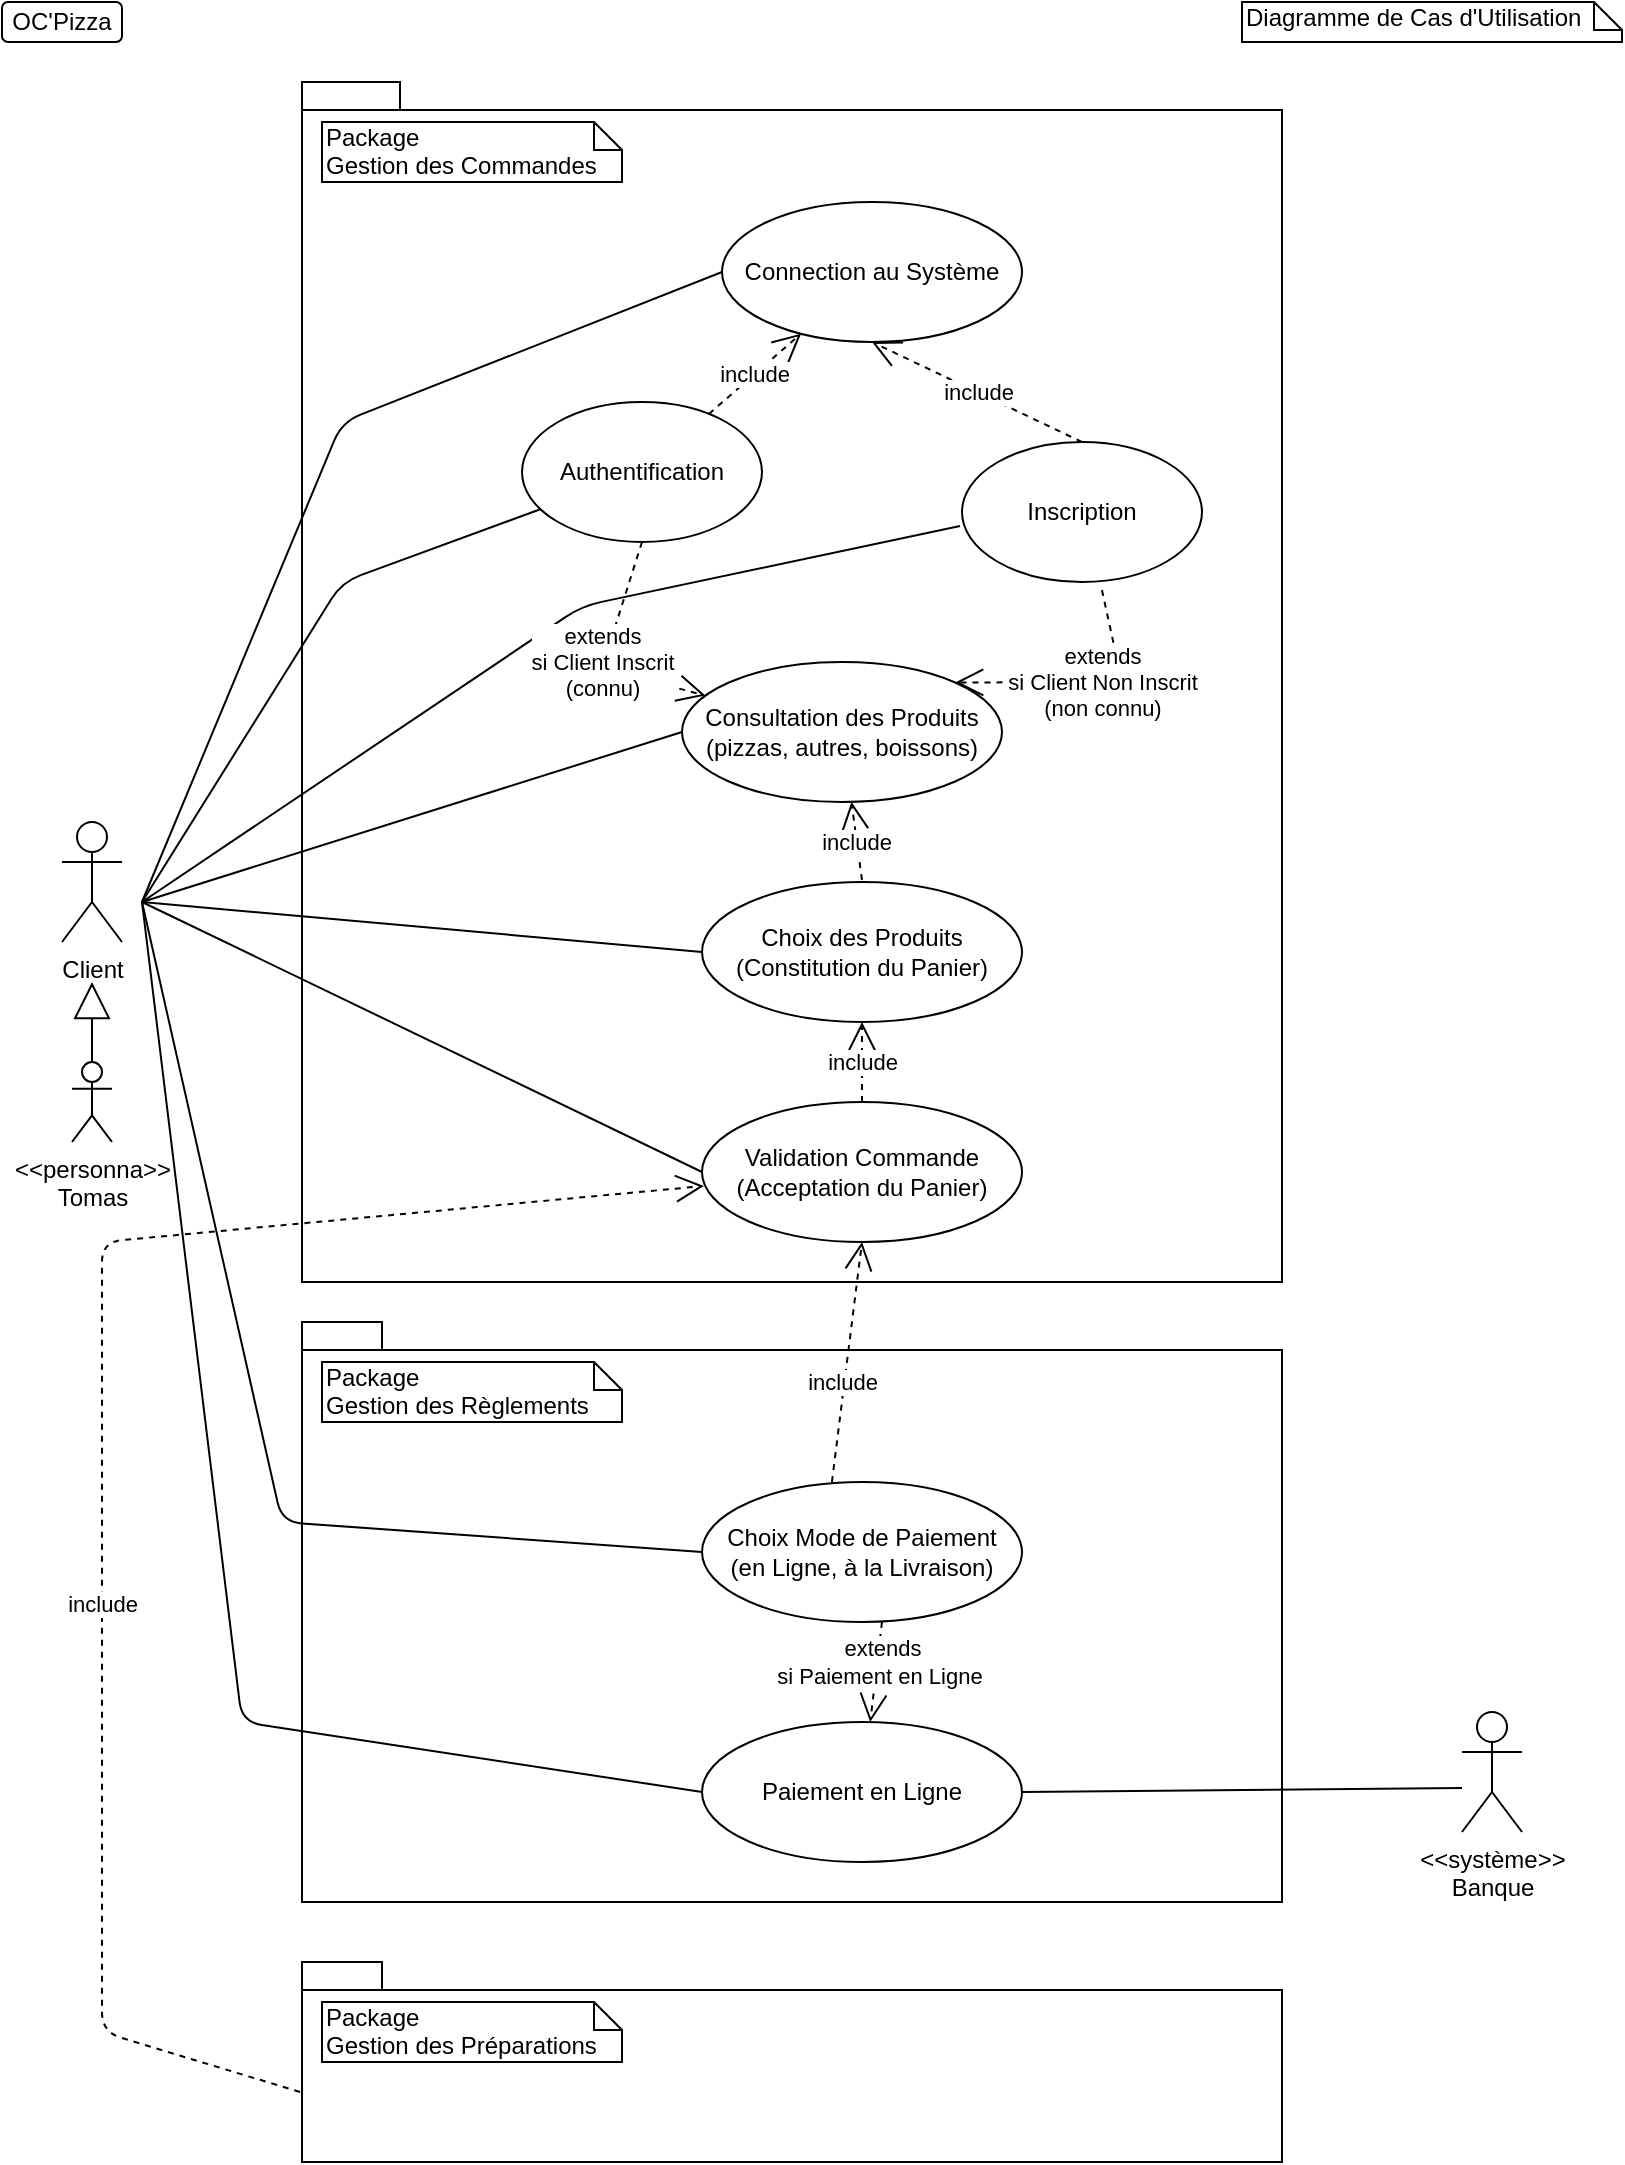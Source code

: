 <mxfile version="12.2.2" type="device" pages="1"><diagram id="ZVZr_ygmx5iWLDqqZzpk" name="Page-1"><mxGraphModel dx="1134" dy="612" grid="1" gridSize="10" guides="1" tooltips="1" connect="1" arrows="1" fold="1" page="1" pageScale="1" pageWidth="827" pageHeight="1169" math="0" shadow="0"><root><mxCell id="0"/><mxCell id="1" parent="0"/><mxCell id="7RBhTeeqjgn5L5TprI7I-26" value="" style="shape=folder;fontStyle=1;spacingTop=10;tabWidth=40;tabHeight=14;tabPosition=left;html=1;" parent="1" vertex="1"><mxGeometry x="160" y="670" width="490" height="290" as="geometry"/></mxCell><mxCell id="7RBhTeeqjgn5L5TprI7I-27" value="" style="shape=folder;fontStyle=1;spacingTop=10;tabWidth=40;tabHeight=14;tabPosition=left;html=1;" parent="1" vertex="1"><mxGeometry x="160" y="990" width="490" height="100" as="geometry"/></mxCell><mxCell id="7RBhTeeqjgn5L5TprI7I-25" value="" style="shape=folder;fontStyle=1;spacingTop=10;tabWidth=40;tabHeight=14;tabPosition=left;html=1;" parent="1" vertex="1"><mxGeometry x="160" y="50" width="490" height="600" as="geometry"/></mxCell><mxCell id="HdKIo4G3xb_w0U2Cbs_q-2" value="OC'Pizza" style="rounded=1;whiteSpace=wrap;html=1;" parent="1" vertex="1"><mxGeometry x="10" y="10" width="60" height="20" as="geometry"/></mxCell><mxCell id="HdKIo4G3xb_w0U2Cbs_q-4" value="Diagramme de Cas d'Utilisation" style="shape=note;whiteSpace=wrap;html=1;size=14;verticalAlign=top;align=left;spacingTop=-6;" parent="1" vertex="1"><mxGeometry x="630" y="10" width="190" height="20" as="geometry"/></mxCell><mxCell id="HdKIo4G3xb_w0U2Cbs_q-5" value="Client" style="shape=umlActor;verticalLabelPosition=bottom;labelBackgroundColor=#ffffff;verticalAlign=top;html=1;" parent="1" vertex="1"><mxGeometry x="40" y="420" width="30" height="60" as="geometry"/></mxCell><mxCell id="7RBhTeeqjgn5L5TprI7I-1" value="Connection au Système" style="ellipse;whiteSpace=wrap;html=1;" parent="1" vertex="1"><mxGeometry x="370" y="110" width="150" height="70" as="geometry"/></mxCell><mxCell id="7RBhTeeqjgn5L5TprI7I-2" value="Authentification" style="ellipse;whiteSpace=wrap;html=1;" parent="1" vertex="1"><mxGeometry x="270" y="210" width="120" height="70" as="geometry"/></mxCell><mxCell id="7RBhTeeqjgn5L5TprI7I-3" value="Inscription" style="ellipse;whiteSpace=wrap;html=1;" parent="1" vertex="1"><mxGeometry x="490" y="230" width="120" height="70" as="geometry"/></mxCell><mxCell id="7RBhTeeqjgn5L5TprI7I-4" value="Consultation des Produits&lt;br&gt;(pizzas, autres, boissons)" style="ellipse;whiteSpace=wrap;html=1;" parent="1" vertex="1"><mxGeometry x="350" y="340" width="160" height="70" as="geometry"/></mxCell><mxCell id="7RBhTeeqjgn5L5TprI7I-5" value="Choix des Produits&lt;br&gt;(Constitution du Panier)" style="ellipse;whiteSpace=wrap;html=1;" parent="1" vertex="1"><mxGeometry x="360" y="450" width="160" height="70" as="geometry"/></mxCell><mxCell id="7RBhTeeqjgn5L5TprI7I-6" value="Validation Commande&lt;br&gt;(Acceptation du Panier)" style="ellipse;whiteSpace=wrap;html=1;" parent="1" vertex="1"><mxGeometry x="360" y="560" width="160" height="70" as="geometry"/></mxCell><mxCell id="7RBhTeeqjgn5L5TprI7I-8" value="Package&lt;br&gt;Gestion des Commandes" style="shape=note;whiteSpace=wrap;html=1;size=14;verticalAlign=top;align=left;spacingTop=-6;" parent="1" vertex="1"><mxGeometry x="170" y="70" width="150" height="30" as="geometry"/></mxCell><mxCell id="7RBhTeeqjgn5L5TprI7I-9" value="" style="endArrow=none;html=1;entryX=0;entryY=0.5;entryDx=0;entryDy=0;" parent="1" target="7RBhTeeqjgn5L5TprI7I-1" edge="1"><mxGeometry width="50" height="50" relative="1" as="geometry"><mxPoint x="80" y="460" as="sourcePoint"/><mxPoint x="300" y="178.167" as="targetPoint"/><Array as="points"><mxPoint x="180" y="220"/></Array></mxGeometry></mxCell><mxCell id="7RBhTeeqjgn5L5TprI7I-10" value="" style="endArrow=none;html=1;" parent="1" target="7RBhTeeqjgn5L5TprI7I-2" edge="1"><mxGeometry width="50" height="50" relative="1" as="geometry"><mxPoint x="80" y="460" as="sourcePoint"/><mxPoint x="380" y="155" as="targetPoint"/><Array as="points"><mxPoint x="180" y="300"/></Array></mxGeometry></mxCell><mxCell id="7RBhTeeqjgn5L5TprI7I-11" value="" style="endArrow=none;html=1;entryX=-0.008;entryY=0.6;entryDx=0;entryDy=0;entryPerimeter=0;" parent="1" target="7RBhTeeqjgn5L5TprI7I-3" edge="1"><mxGeometry width="50" height="50" relative="1" as="geometry"><mxPoint x="80" y="460" as="sourcePoint"/><mxPoint x="490" y="311.5" as="targetPoint"/><Array as="points"><mxPoint x="300" y="312"/></Array></mxGeometry></mxCell><mxCell id="7RBhTeeqjgn5L5TprI7I-12" value="" style="endArrow=none;html=1;entryX=0;entryY=0.5;entryDx=0;entryDy=0;" parent="1" target="7RBhTeeqjgn5L5TprI7I-4" edge="1"><mxGeometry width="50" height="50" relative="1" as="geometry"><mxPoint x="80" y="460" as="sourcePoint"/><mxPoint x="380" y="155" as="targetPoint"/></mxGeometry></mxCell><mxCell id="7RBhTeeqjgn5L5TprI7I-13" value="" style="endArrow=none;html=1;entryX=0;entryY=0.5;entryDx=0;entryDy=0;" parent="1" target="7RBhTeeqjgn5L5TprI7I-5" edge="1"><mxGeometry width="50" height="50" relative="1" as="geometry"><mxPoint x="80" y="460" as="sourcePoint"/><mxPoint x="380" y="155" as="targetPoint"/></mxGeometry></mxCell><mxCell id="7RBhTeeqjgn5L5TprI7I-14" value="" style="endArrow=none;html=1;entryX=0;entryY=0.5;entryDx=0;entryDy=0;" parent="1" target="7RBhTeeqjgn5L5TprI7I-6" edge="1"><mxGeometry width="50" height="50" relative="1" as="geometry"><mxPoint x="80" y="460" as="sourcePoint"/><mxPoint x="380" y="155" as="targetPoint"/></mxGeometry></mxCell><mxCell id="7RBhTeeqjgn5L5TprI7I-15" value="Package&lt;br&gt;Gestion des Règlements" style="shape=note;whiteSpace=wrap;html=1;size=14;verticalAlign=top;align=left;spacingTop=-6;" parent="1" vertex="1"><mxGeometry x="170" y="690" width="150" height="30" as="geometry"/></mxCell><mxCell id="7RBhTeeqjgn5L5TprI7I-16" value="Paiement en Ligne" style="ellipse;whiteSpace=wrap;html=1;" parent="1" vertex="1"><mxGeometry x="360" y="870" width="160" height="70" as="geometry"/></mxCell><mxCell id="7RBhTeeqjgn5L5TprI7I-17" value="Choix Mode de Paiement&lt;br&gt;(en Ligne, à la Livraison)" style="ellipse;whiteSpace=wrap;html=1;" parent="1" vertex="1"><mxGeometry x="360" y="750" width="160" height="70" as="geometry"/></mxCell><mxCell id="7RBhTeeqjgn5L5TprI7I-18" value="Package&lt;br&gt;Gestion des Préparations" style="shape=note;whiteSpace=wrap;html=1;size=14;verticalAlign=top;align=left;spacingTop=-6;" parent="1" vertex="1"><mxGeometry x="170" y="1010" width="150" height="30" as="geometry"/></mxCell><mxCell id="7RBhTeeqjgn5L5TprI7I-19" value="" style="endArrow=none;html=1;entryX=0;entryY=0.5;entryDx=0;entryDy=0;" parent="1" target="7RBhTeeqjgn5L5TprI7I-17" edge="1"><mxGeometry width="50" height="50" relative="1" as="geometry"><mxPoint x="80" y="460" as="sourcePoint"/><mxPoint x="120" y="594" as="targetPoint"/><Array as="points"><mxPoint x="150" y="770"/></Array></mxGeometry></mxCell><mxCell id="7RBhTeeqjgn5L5TprI7I-20" value="" style="endArrow=none;html=1;entryX=0;entryY=0.5;entryDx=0;entryDy=0;" parent="1" target="7RBhTeeqjgn5L5TprI7I-16" edge="1"><mxGeometry width="50" height="50" relative="1" as="geometry"><mxPoint x="80" y="460" as="sourcePoint"/><mxPoint x="360" y="895" as="targetPoint"/><Array as="points"><mxPoint x="130" y="870"/></Array></mxGeometry></mxCell><mxCell id="7RBhTeeqjgn5L5TprI7I-21" value="&amp;lt;&amp;lt;système&amp;gt;&amp;gt;&lt;br&gt;Banque" style="shape=umlActor;verticalLabelPosition=bottom;labelBackgroundColor=#ffffff;verticalAlign=top;html=1;" parent="1" vertex="1"><mxGeometry x="740" y="865" width="30" height="60" as="geometry"/></mxCell><mxCell id="7RBhTeeqjgn5L5TprI7I-24" value="" style="endArrow=none;html=1;exitX=1;exitY=0.5;exitDx=0;exitDy=0;" parent="1" source="7RBhTeeqjgn5L5TprI7I-16" edge="1"><mxGeometry width="50" height="50" relative="1" as="geometry"><mxPoint x="600" y="953" as="sourcePoint"/><mxPoint x="740" y="903" as="targetPoint"/></mxGeometry></mxCell><mxCell id="7RBhTeeqjgn5L5TprI7I-29" value="include" style="endArrow=open;endSize=12;dashed=1;html=1;entryX=0.006;entryY=0.6;entryDx=0;entryDy=0;entryPerimeter=0;exitX=-0.002;exitY=0.65;exitDx=0;exitDy=0;exitPerimeter=0;" parent="1" source="7RBhTeeqjgn5L5TprI7I-27" target="7RBhTeeqjgn5L5TprI7I-6" edge="1"><mxGeometry x="-0.208" width="160" relative="1" as="geometry"><mxPoint x="160" y="1045" as="sourcePoint"/><mxPoint x="50" y="595" as="targetPoint"/><Array as="points"><mxPoint x="60" y="1025"/><mxPoint x="60" y="630"/></Array><mxPoint as="offset"/></mxGeometry></mxCell><mxCell id="7RBhTeeqjgn5L5TprI7I-30" value="include" style="endArrow=open;endSize=12;dashed=1;html=1;" parent="1" source="7RBhTeeqjgn5L5TprI7I-2" target="7RBhTeeqjgn5L5TprI7I-1" edge="1"><mxGeometry width="160" relative="1" as="geometry"><mxPoint x="365" y="209.5" as="sourcePoint"/><mxPoint x="525" y="209.5" as="targetPoint"/></mxGeometry></mxCell><mxCell id="7RBhTeeqjgn5L5TprI7I-31" value="include" style="endArrow=open;endSize=12;dashed=1;html=1;exitX=0.5;exitY=0;exitDx=0;exitDy=0;entryX=0.5;entryY=1;entryDx=0;entryDy=0;" parent="1" source="7RBhTeeqjgn5L5TprI7I-3" target="7RBhTeeqjgn5L5TprI7I-1" edge="1"><mxGeometry width="160" relative="1" as="geometry"><mxPoint x="373.324" y="225.894" as="sourcePoint"/><mxPoint x="419.535" y="185.84" as="targetPoint"/></mxGeometry></mxCell><mxCell id="7RBhTeeqjgn5L5TprI7I-34" value="include" style="endArrow=open;endSize=12;dashed=1;html=1;exitX=0.5;exitY=0;exitDx=0;exitDy=0;" parent="1" target="7RBhTeeqjgn5L5TprI7I-4" edge="1"><mxGeometry width="160" relative="1" as="geometry"><mxPoint x="440" y="449" as="sourcePoint"/><mxPoint x="437" y="420" as="targetPoint"/></mxGeometry></mxCell><mxCell id="7RBhTeeqjgn5L5TprI7I-36" value="include" style="endArrow=open;endSize=12;dashed=1;html=1;exitX=0.5;exitY=0;exitDx=0;exitDy=0;entryX=0.5;entryY=1;entryDx=0;entryDy=0;" parent="1" source="7RBhTeeqjgn5L5TprI7I-6" target="7RBhTeeqjgn5L5TprI7I-5" edge="1"><mxGeometry width="160" relative="1" as="geometry"><mxPoint x="450" y="459" as="sourcePoint"/><mxPoint x="444.721" y="419.939" as="targetPoint"/><Array as="points"/><mxPoint as="offset"/></mxGeometry></mxCell><mxCell id="7RBhTeeqjgn5L5TprI7I-37" value="include" style="endArrow=open;endSize=12;dashed=1;html=1;exitX=0.406;exitY=0;exitDx=0;exitDy=0;exitPerimeter=0;entryX=0.5;entryY=1;entryDx=0;entryDy=0;" parent="1" source="7RBhTeeqjgn5L5TprI7I-17" target="7RBhTeeqjgn5L5TprI7I-6" edge="1"><mxGeometry x="-0.169" y="1" width="160" relative="1" as="geometry"><mxPoint x="420" y="740" as="sourcePoint"/><mxPoint x="580" y="740" as="targetPoint"/><mxPoint as="offset"/></mxGeometry></mxCell><mxCell id="7RBhTeeqjgn5L5TprI7I-38" value="extends&lt;br&gt;si Client Inscrit&lt;br&gt;(connu)" style="endArrow=open;endSize=12;dashed=1;html=1;exitX=0.5;exitY=1;exitDx=0;exitDy=0;" parent="1" source="7RBhTeeqjgn5L5TprI7I-2" target="7RBhTeeqjgn5L5TprI7I-4" edge="1"><mxGeometry x="0.058" y="-1" width="160" relative="1" as="geometry"><mxPoint x="340" y="329.5" as="sourcePoint"/><mxPoint x="500" y="329.5" as="targetPoint"/><Array as="points"><mxPoint x="310" y="343"/></Array><mxPoint as="offset"/></mxGeometry></mxCell><mxCell id="7RBhTeeqjgn5L5TprI7I-39" value="extends&lt;br&gt;si Client Non Inscrit&lt;br&gt;(non connu)" style="endArrow=open;endSize=12;dashed=1;html=1;entryX=1;entryY=0;entryDx=0;entryDy=0;exitX=0.583;exitY=1.057;exitDx=0;exitDy=0;exitPerimeter=0;" parent="1" source="7RBhTeeqjgn5L5TprI7I-3" target="7RBhTeeqjgn5L5TprI7I-4" edge="1"><mxGeometry x="-0.307" y="-10" width="160" relative="1" as="geometry"><mxPoint x="610" y="329.5" as="sourcePoint"/><mxPoint x="450" y="329.5" as="targetPoint"/><Array as="points"><mxPoint x="570" y="350"/></Array><mxPoint as="offset"/></mxGeometry></mxCell><mxCell id="7RBhTeeqjgn5L5TprI7I-40" value="extends&lt;br&gt;si Paiement en Ligne&amp;nbsp;" style="endArrow=open;endSize=12;dashed=1;html=1;" parent="1" target="7RBhTeeqjgn5L5TprI7I-16" edge="1"><mxGeometry x="-0.212" y="2" width="160" relative="1" as="geometry"><mxPoint x="450" y="820" as="sourcePoint"/><mxPoint x="390" y="839.5" as="targetPoint"/><Array as="points"><mxPoint x="450" y="820"/></Array><mxPoint as="offset"/></mxGeometry></mxCell><mxCell id="uUxQEq2t57gWf4RRU-9f-1" value="&amp;lt;&amp;lt;personna&amp;gt;&amp;gt;&lt;br&gt;Tomas" style="shape=umlActor;verticalLabelPosition=bottom;labelBackgroundColor=#ffffff;verticalAlign=top;html=1;" parent="1" vertex="1"><mxGeometry x="45" y="540" width="20" height="40" as="geometry"/></mxCell><mxCell id="DVYpHfOy4R6UXXZ0ZFMs-1" value="" style="endArrow=block;endSize=16;endFill=0;html=1;exitX=0.5;exitY=0;exitDx=0;exitDy=0;exitPerimeter=0;" edge="1" parent="1" source="uUxQEq2t57gWf4RRU-9f-1"><mxGeometry width="160" relative="1" as="geometry"><mxPoint x="40" y="530" as="sourcePoint"/><mxPoint x="55" y="500" as="targetPoint"/></mxGeometry></mxCell></root></mxGraphModel></diagram></mxfile>